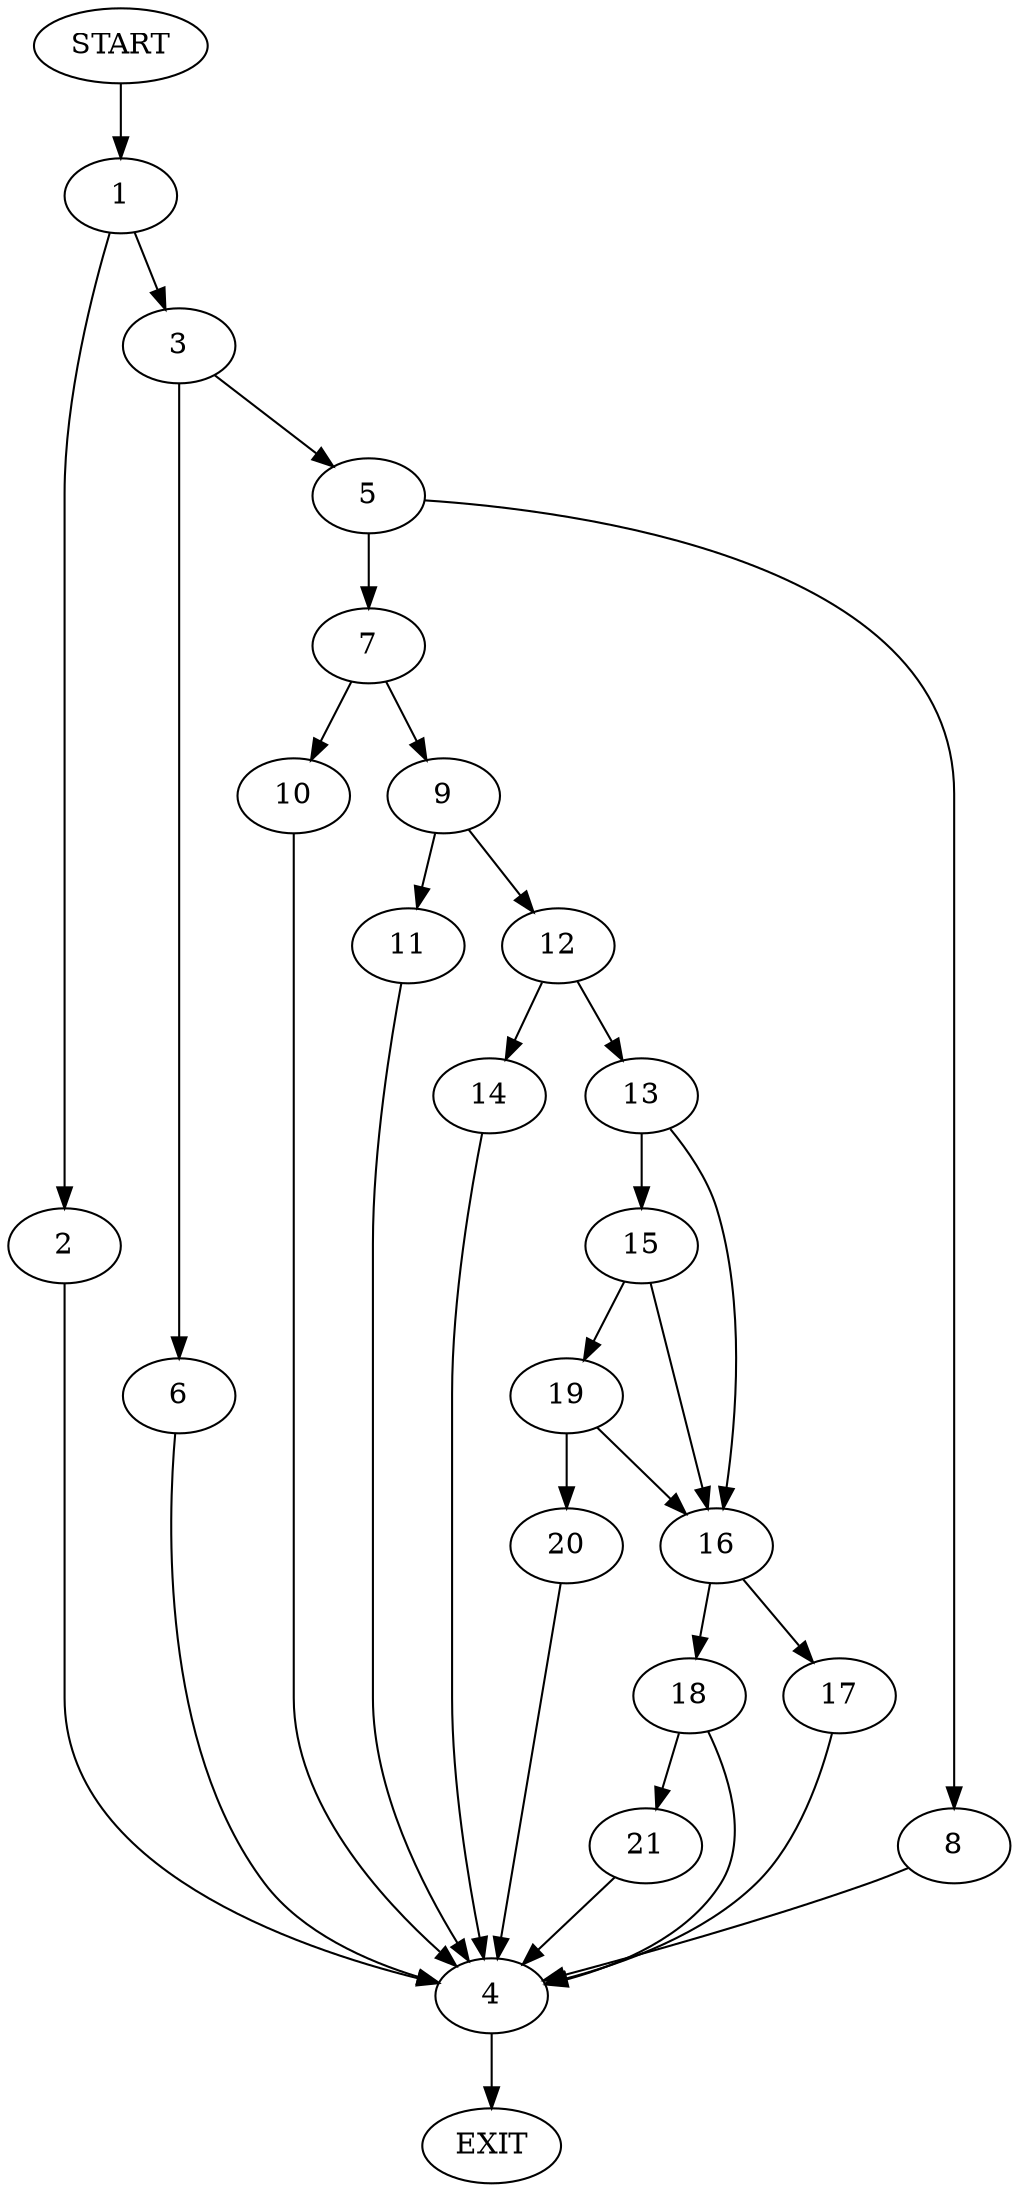 digraph {
0 [label="START"]
22 [label="EXIT"]
0 -> 1
1 -> 2
1 -> 3
2 -> 4
3 -> 5
3 -> 6
4 -> 22
6 -> 4
5 -> 7
5 -> 8
7 -> 9
7 -> 10
8 -> 4
10 -> 4
9 -> 11
9 -> 12
11 -> 4
12 -> 13
12 -> 14
13 -> 15
13 -> 16
14 -> 4
16 -> 17
16 -> 18
15 -> 16
15 -> 19
19 -> 20
19 -> 16
20 -> 4
18 -> 21
18 -> 4
17 -> 4
21 -> 4
}
